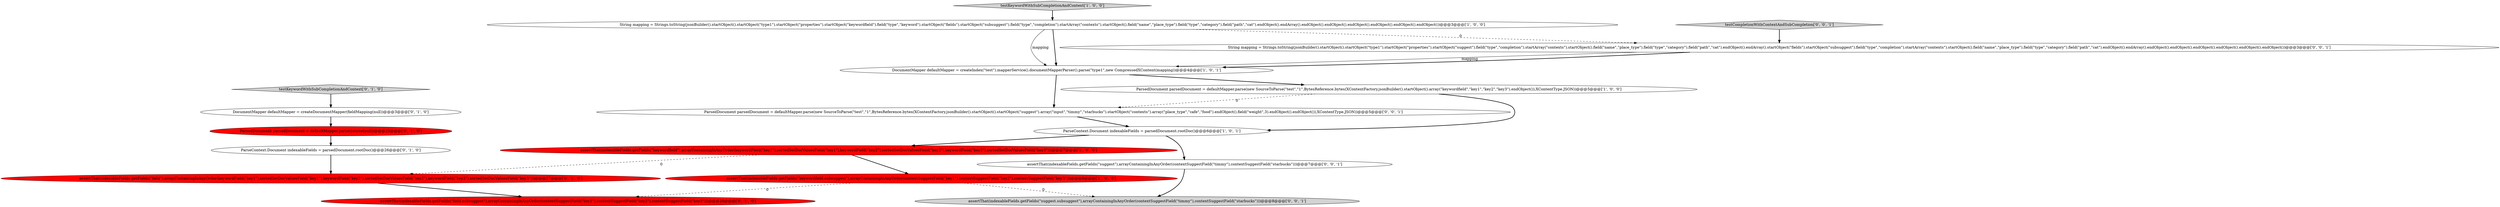 digraph {
16 [style = filled, label = "String mapping = Strings.toString(jsonBuilder().startObject().startObject(\"type1\").startObject(\"properties\").startObject(\"suggest\").field(\"type\",\"completion\").startArray(\"contexts\").startObject().field(\"name\",\"place_type\").field(\"type\",\"category\").field(\"path\",\"cat\").endObject().endArray().startObject(\"fields\").startObject(\"subsuggest\").field(\"type\",\"completion\").startArray(\"contexts\").startObject().field(\"name\",\"place_type\").field(\"type\",\"category\").field(\"path\",\"cat\").endObject().endArray().endObject().endObject().endObject().endObject().endObject().endObject())@@@3@@@['0', '0', '1']", fillcolor = white, shape = ellipse image = "AAA0AAABBB3BBB"];
4 [style = filled, label = "String mapping = Strings.toString(jsonBuilder().startObject().startObject(\"type1\").startObject(\"properties\").startObject(\"keywordfield\").field(\"type\",\"keyword\").startObject(\"fields\").startObject(\"subsuggest\").field(\"type\",\"completion\").startArray(\"contexts\").startObject().field(\"name\",\"place_type\").field(\"type\",\"category\").field(\"path\",\"cat\").endObject().endArray().endObject().endObject().endObject().endObject().endObject().endObject())@@@3@@@['1', '0', '0']", fillcolor = white, shape = ellipse image = "AAA0AAABBB1BBB"];
5 [style = filled, label = "ParsedDocument parsedDocument = defaultMapper.parse(new SourceToParse(\"test\",\"1\",BytesReference.bytes(XContentFactory.jsonBuilder().startObject().array(\"keywordfield\",\"key1\",\"key2\",\"key3\").endObject()),XContentType.JSON))@@@5@@@['1', '0', '0']", fillcolor = white, shape = ellipse image = "AAA0AAABBB1BBB"];
12 [style = filled, label = "ParsedDocument parsedDocument = defaultMapper.parse(source(null))@@@25@@@['0', '1', '0']", fillcolor = red, shape = ellipse image = "AAA1AAABBB2BBB"];
14 [style = filled, label = "ParsedDocument parsedDocument = defaultMapper.parse(new SourceToParse(\"test\",\"1\",BytesReference.bytes(XContentFactory.jsonBuilder().startObject().startObject(\"suggest\").array(\"input\",\"timmy\",\"starbucks\").startObject(\"contexts\").array(\"place_type\",\"cafe\",\"food\").endObject().field(\"weight\",3).endObject().endObject()),XContentType.JSON))@@@5@@@['0', '0', '1']", fillcolor = white, shape = ellipse image = "AAA0AAABBB3BBB"];
3 [style = filled, label = "assertThat(indexableFields.getFields(\"keywordfield\"),arrayContainingInAnyOrder(keywordField(\"key1\"),sortedSetDocValuesField(\"key1\"),keywordField(\"key2\"),sortedSetDocValuesField(\"key2\"),keywordField(\"key3\"),sortedSetDocValuesField(\"key3\")))@@@7@@@['1', '0', '0']", fillcolor = red, shape = ellipse image = "AAA1AAABBB1BBB"];
15 [style = filled, label = "assertThat(indexableFields.getFields(\"suggest.subsuggest\"),arrayContainingInAnyOrder(contextSuggestField(\"timmy\"),contextSuggestField(\"starbucks\")))@@@8@@@['0', '0', '1']", fillcolor = lightgray, shape = ellipse image = "AAA0AAABBB3BBB"];
17 [style = filled, label = "assertThat(indexableFields.getFields(\"suggest\"),arrayContainingInAnyOrder(contextSuggestField(\"timmy\"),contextSuggestField(\"starbucks\")))@@@7@@@['0', '0', '1']", fillcolor = white, shape = ellipse image = "AAA0AAABBB3BBB"];
0 [style = filled, label = "ParseContext.Document indexableFields = parsedDocument.rootDoc()@@@6@@@['1', '0', '1']", fillcolor = white, shape = ellipse image = "AAA0AAABBB1BBB"];
6 [style = filled, label = "assertThat(indexableFields.getFields(\"keywordfield.subsuggest\"),arrayContainingInAnyOrder(contextSuggestField(\"key1\"),contextSuggestField(\"key2\"),contextSuggestField(\"key3\")))@@@8@@@['1', '0', '0']", fillcolor = red, shape = ellipse image = "AAA1AAABBB1BBB"];
1 [style = filled, label = "DocumentMapper defaultMapper = createIndex(\"test\").mapperService().documentMapperParser().parse(\"type1\",new CompressedXContent(mapping))@@@4@@@['1', '0', '1']", fillcolor = white, shape = ellipse image = "AAA0AAABBB1BBB"];
2 [style = filled, label = "testKeywordWithSubCompletionAndContext['1', '0', '0']", fillcolor = lightgray, shape = diamond image = "AAA0AAABBB1BBB"];
11 [style = filled, label = "assertThat(indexableFields.getFields(\"field\"),arrayContainingInAnyOrder(keywordField(\"key1\"),sortedSetDocValuesField(\"key1\"),keywordField(\"key2\"),sortedSetDocValuesField(\"key2\"),keywordField(\"key3\"),sortedSetDocValuesField(\"key3\")))@@@27@@@['0', '1', '0']", fillcolor = red, shape = ellipse image = "AAA1AAABBB2BBB"];
8 [style = filled, label = "ParseContext.Document indexableFields = parsedDocument.rootDoc()@@@26@@@['0', '1', '0']", fillcolor = white, shape = ellipse image = "AAA0AAABBB2BBB"];
9 [style = filled, label = "assertThat(indexableFields.getFields(\"field.subsuggest\"),arrayContainingInAnyOrder(contextSuggestField(\"key1\"),contextSuggestField(\"key2\"),contextSuggestField(\"key3\")))@@@28@@@['0', '1', '0']", fillcolor = red, shape = ellipse image = "AAA1AAABBB2BBB"];
13 [style = filled, label = "testCompletionWithContextAndSubCompletion['0', '0', '1']", fillcolor = lightgray, shape = diamond image = "AAA0AAABBB3BBB"];
7 [style = filled, label = "testKeywordWithSubCompletionAndContext['0', '1', '0']", fillcolor = lightgray, shape = diamond image = "AAA0AAABBB2BBB"];
10 [style = filled, label = "DocumentMapper defaultMapper = createDocumentMapper(fieldMapping(null))@@@3@@@['0', '1', '0']", fillcolor = white, shape = ellipse image = "AAA0AAABBB2BBB"];
1->5 [style = bold, label=""];
0->3 [style = bold, label=""];
5->14 [style = dashed, label="0"];
4->16 [style = dashed, label="0"];
7->10 [style = bold, label=""];
0->17 [style = bold, label=""];
6->9 [style = dashed, label="0"];
16->1 [style = solid, label="mapping"];
3->6 [style = bold, label=""];
11->9 [style = bold, label=""];
2->4 [style = bold, label=""];
13->16 [style = bold, label=""];
14->0 [style = bold, label=""];
5->0 [style = bold, label=""];
4->1 [style = solid, label="mapping"];
16->1 [style = bold, label=""];
6->15 [style = dashed, label="0"];
10->12 [style = bold, label=""];
12->8 [style = bold, label=""];
17->15 [style = bold, label=""];
1->14 [style = bold, label=""];
4->1 [style = bold, label=""];
8->11 [style = bold, label=""];
3->11 [style = dashed, label="0"];
}

